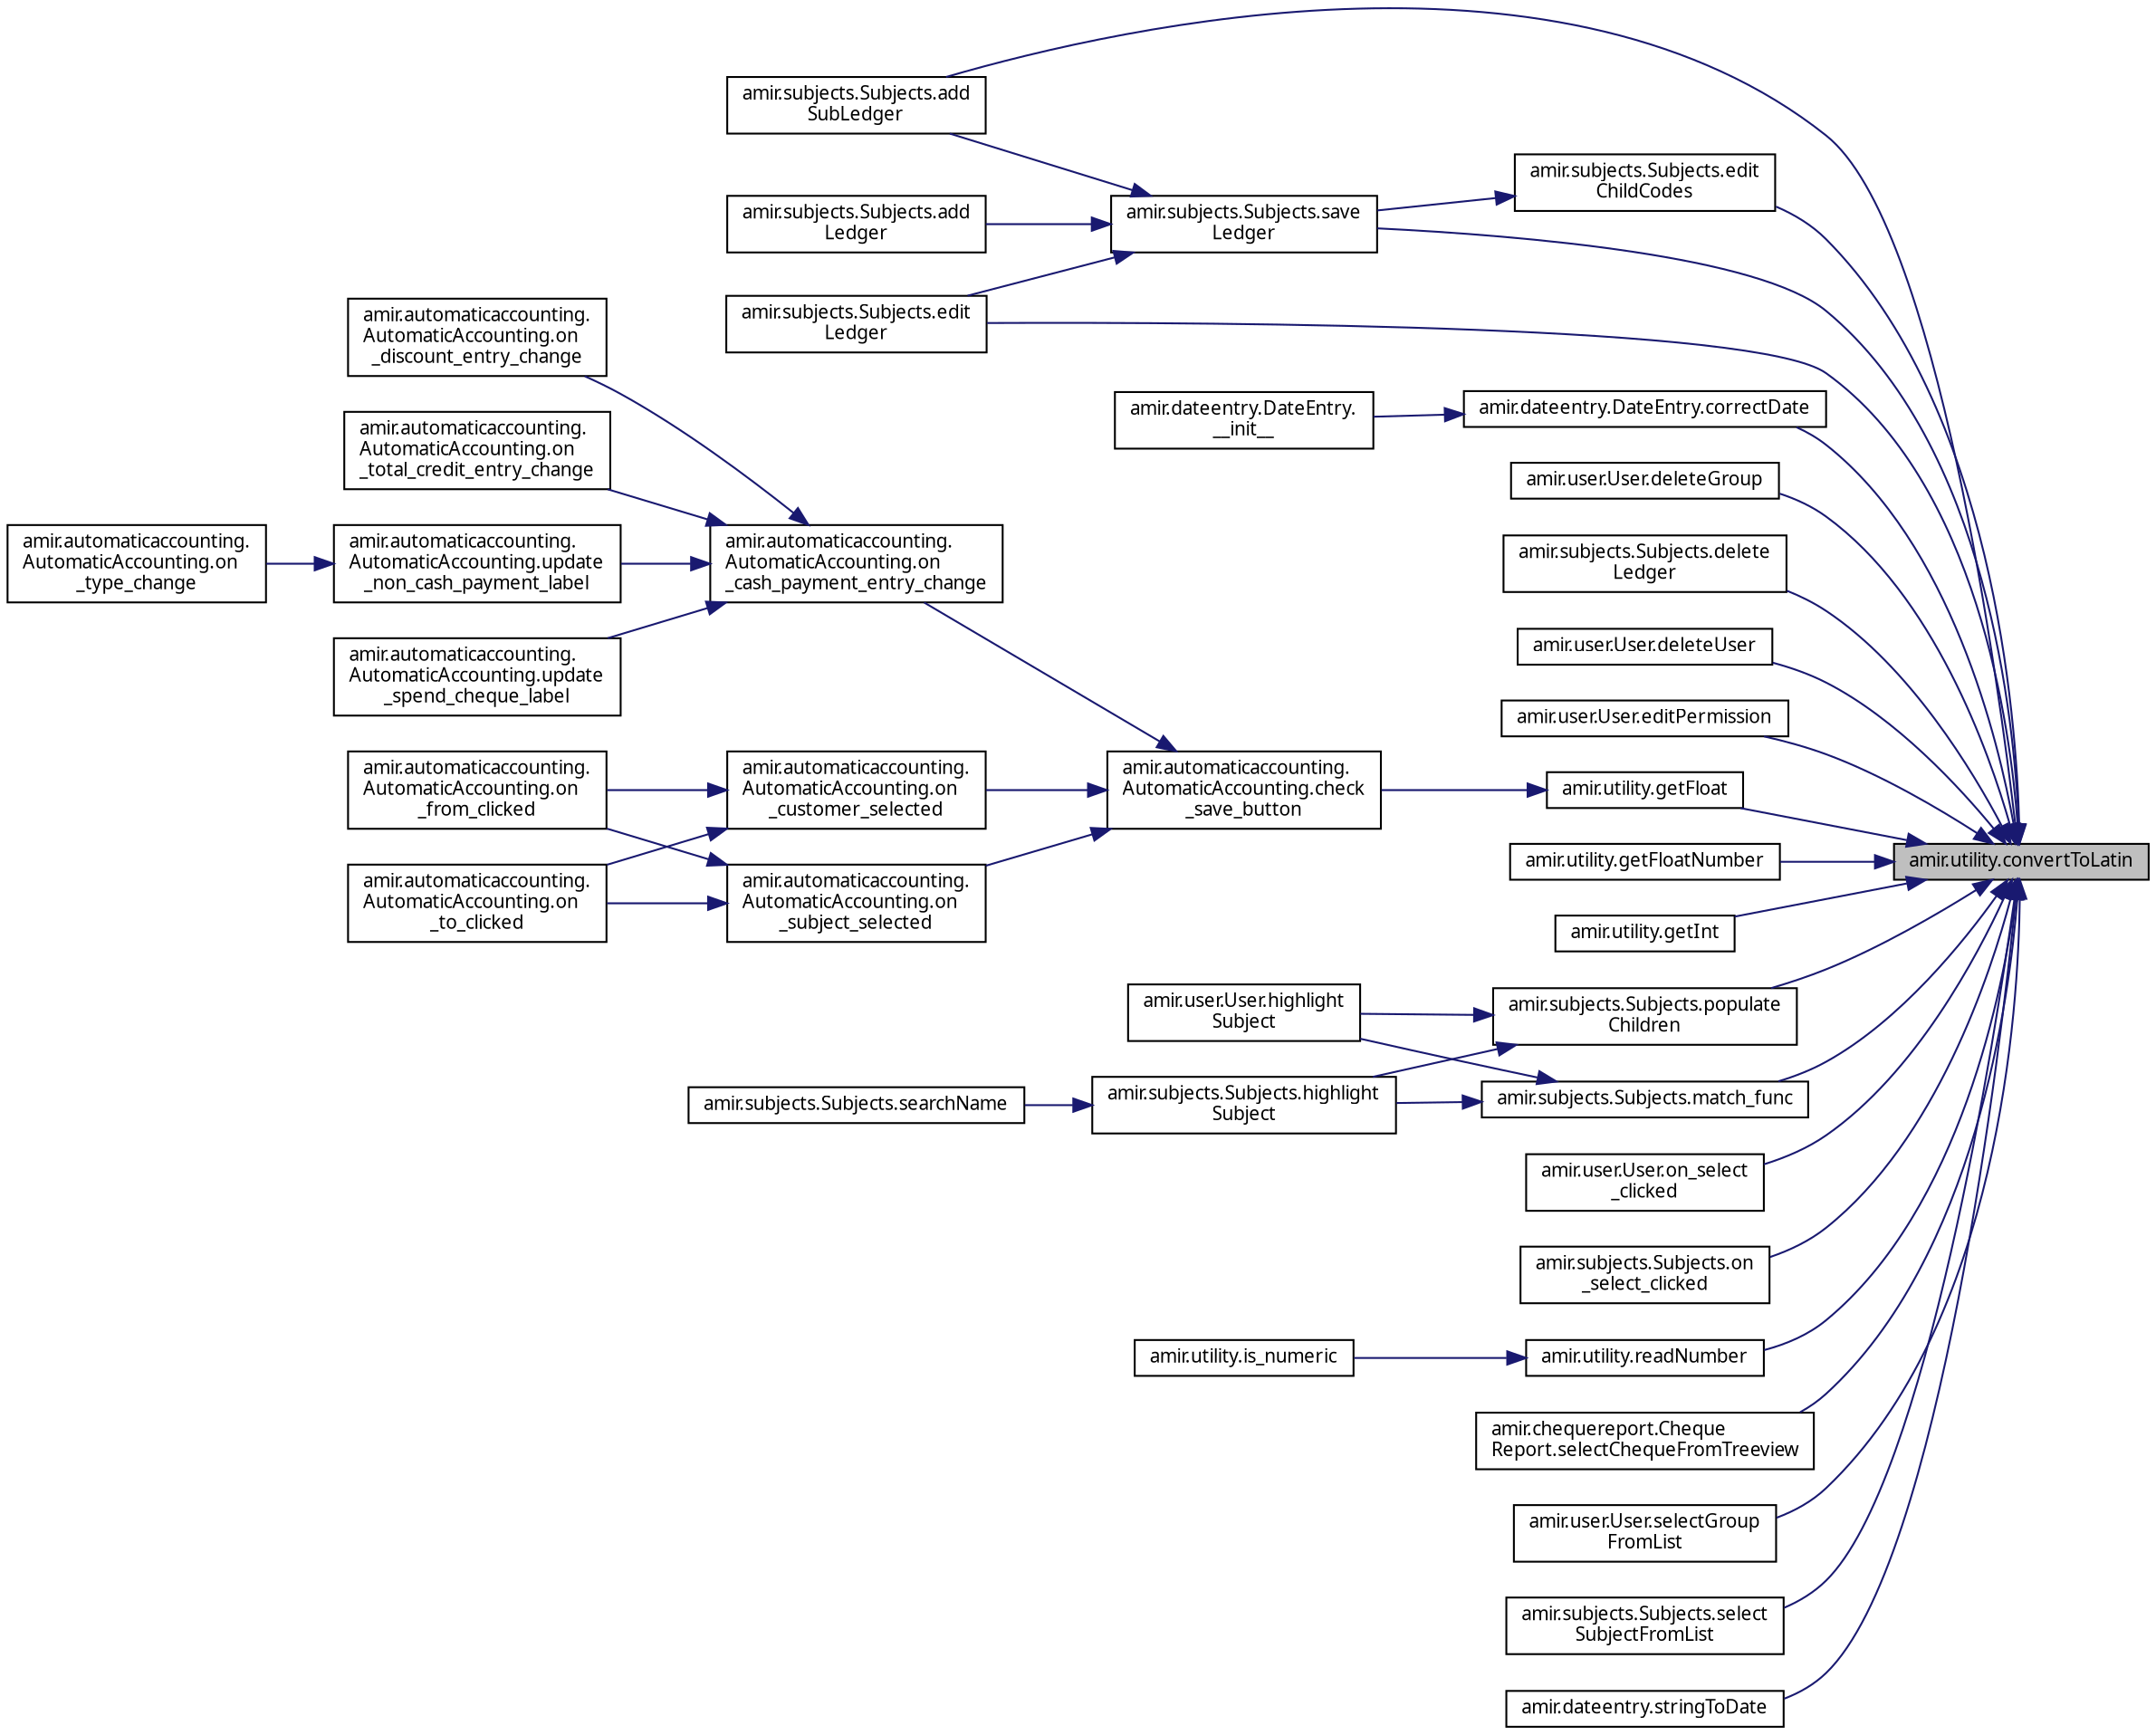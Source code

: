 digraph "amir.utility.convertToLatin"
{
 // LATEX_PDF_SIZE
  edge [fontname="FreeSans.ttf",fontsize="10",labelfontname="FreeSans.ttf",labelfontsize="10"];
  node [fontname="FreeSans.ttf",fontsize="10",shape=record];
  rankdir="RL";
  Node1 [label="amir.utility.convertToLatin",height=0.2,width=0.4,color="black", fillcolor="grey75", style="filled", fontcolor="black",tooltip=" "];
  Node1 -> Node2 [dir="back",color="midnightblue",fontsize="10",style="solid",fontname="FreeSans.ttf"];
  Node2 [label="amir.subjects.Subjects.add\lSubLedger",height=0.2,width=0.4,color="black", fillcolor="white", style="filled",URL="$classamir_1_1subjects_1_1_subjects.html#ab9c5ab67178ed6c026d4b57f1acff304",tooltip=" "];
  Node1 -> Node3 [dir="back",color="midnightblue",fontsize="10",style="solid",fontname="FreeSans.ttf"];
  Node3 [label="amir.dateentry.DateEntry.correctDate",height=0.2,width=0.4,color="black", fillcolor="white", style="filled",URL="$classamir_1_1dateentry_1_1_date_entry.html#aadace8b0f3447de89a35d830751fb4ab",tooltip=" "];
  Node3 -> Node4 [dir="back",color="midnightblue",fontsize="10",style="solid",fontname="FreeSans.ttf"];
  Node4 [label="amir.dateentry.DateEntry.\l__init__",height=0.2,width=0.4,color="black", fillcolor="white", style="filled",URL="$classamir_1_1dateentry_1_1_date_entry.html#a7c57358bce67d5e3f2e563cb333ab405",tooltip=" "];
  Node1 -> Node5 [dir="back",color="midnightblue",fontsize="10",style="solid",fontname="FreeSans.ttf"];
  Node5 [label="amir.user.User.deleteGroup",height=0.2,width=0.4,color="black", fillcolor="white", style="filled",URL="$classamir_1_1user_1_1_user.html#a46e9c4759f338d70370f991a2e70b3d9",tooltip=" "];
  Node1 -> Node6 [dir="back",color="midnightblue",fontsize="10",style="solid",fontname="FreeSans.ttf"];
  Node6 [label="amir.subjects.Subjects.delete\lLedger",height=0.2,width=0.4,color="black", fillcolor="white", style="filled",URL="$classamir_1_1subjects_1_1_subjects.html#a99ae02b2729599de0bd9ebac502cf5d5",tooltip=" "];
  Node1 -> Node7 [dir="back",color="midnightblue",fontsize="10",style="solid",fontname="FreeSans.ttf"];
  Node7 [label="amir.user.User.deleteUser",height=0.2,width=0.4,color="black", fillcolor="white", style="filled",URL="$classamir_1_1user_1_1_user.html#aa84430782203cbb42427a7307410525f",tooltip=" "];
  Node1 -> Node8 [dir="back",color="midnightblue",fontsize="10",style="solid",fontname="FreeSans.ttf"];
  Node8 [label="amir.subjects.Subjects.edit\lChildCodes",height=0.2,width=0.4,color="black", fillcolor="white", style="filled",URL="$classamir_1_1subjects_1_1_subjects.html#aab778eef2683bb155e3685a9b7035af7",tooltip=" "];
  Node8 -> Node9 [dir="back",color="midnightblue",fontsize="10",style="solid",fontname="FreeSans.ttf"];
  Node9 [label="amir.subjects.Subjects.save\lLedger",height=0.2,width=0.4,color="black", fillcolor="white", style="filled",URL="$classamir_1_1subjects_1_1_subjects.html#a743c312c9032712f520cdf99b8dccb9b",tooltip=" "];
  Node9 -> Node10 [dir="back",color="midnightblue",fontsize="10",style="solid",fontname="FreeSans.ttf"];
  Node10 [label="amir.subjects.Subjects.add\lLedger",height=0.2,width=0.4,color="black", fillcolor="white", style="filled",URL="$classamir_1_1subjects_1_1_subjects.html#a4b320d183a659d4766ab6302e6a96938",tooltip=" "];
  Node9 -> Node2 [dir="back",color="midnightblue",fontsize="10",style="solid",fontname="FreeSans.ttf"];
  Node9 -> Node11 [dir="back",color="midnightblue",fontsize="10",style="solid",fontname="FreeSans.ttf"];
  Node11 [label="amir.subjects.Subjects.edit\lLedger",height=0.2,width=0.4,color="black", fillcolor="white", style="filled",URL="$classamir_1_1subjects_1_1_subjects.html#a054cd90efc7c64c02c6418bf06a483b9",tooltip=" "];
  Node1 -> Node11 [dir="back",color="midnightblue",fontsize="10",style="solid",fontname="FreeSans.ttf"];
  Node1 -> Node12 [dir="back",color="midnightblue",fontsize="10",style="solid",fontname="FreeSans.ttf"];
  Node12 [label="amir.user.User.editPermission",height=0.2,width=0.4,color="black", fillcolor="white", style="filled",URL="$classamir_1_1user_1_1_user.html#acfd0cb56255b3200728f12af774881fd",tooltip=" "];
  Node1 -> Node13 [dir="back",color="midnightblue",fontsize="10",style="solid",fontname="FreeSans.ttf"];
  Node13 [label="amir.utility.getFloat",height=0.2,width=0.4,color="black", fillcolor="white", style="filled",URL="$group___utility.html#gab359bca86538a10272824cabaa24430c",tooltip=" "];
  Node13 -> Node14 [dir="back",color="midnightblue",fontsize="10",style="solid",fontname="FreeSans.ttf"];
  Node14 [label="amir.automaticaccounting.\lAutomaticAccounting.check\l_save_button",height=0.2,width=0.4,color="black", fillcolor="white", style="filled",URL="$classamir_1_1automaticaccounting_1_1_automatic_accounting.html#ab4be1bbc1ae8ae31486c2bc8f70d5c34",tooltip=" "];
  Node14 -> Node15 [dir="back",color="midnightblue",fontsize="10",style="solid",fontname="FreeSans.ttf"];
  Node15 [label="amir.automaticaccounting.\lAutomaticAccounting.on\l_cash_payment_entry_change",height=0.2,width=0.4,color="black", fillcolor="white", style="filled",URL="$classamir_1_1automaticaccounting_1_1_automatic_accounting.html#a5fac2f2542e978b9b64ffb709f05964d",tooltip=" "];
  Node15 -> Node16 [dir="back",color="midnightblue",fontsize="10",style="solid",fontname="FreeSans.ttf"];
  Node16 [label="amir.automaticaccounting.\lAutomaticAccounting.on\l_discount_entry_change",height=0.2,width=0.4,color="black", fillcolor="white", style="filled",URL="$classamir_1_1automaticaccounting_1_1_automatic_accounting.html#ac9508acb2d3646e0743cde95924715b6",tooltip=" "];
  Node15 -> Node17 [dir="back",color="midnightblue",fontsize="10",style="solid",fontname="FreeSans.ttf"];
  Node17 [label="amir.automaticaccounting.\lAutomaticAccounting.on\l_total_credit_entry_change",height=0.2,width=0.4,color="black", fillcolor="white", style="filled",URL="$classamir_1_1automaticaccounting_1_1_automatic_accounting.html#ad5c3e392137079651e9e956e525f0347",tooltip=" "];
  Node15 -> Node18 [dir="back",color="midnightblue",fontsize="10",style="solid",fontname="FreeSans.ttf"];
  Node18 [label="amir.automaticaccounting.\lAutomaticAccounting.update\l_non_cash_payment_label",height=0.2,width=0.4,color="black", fillcolor="white", style="filled",URL="$classamir_1_1automaticaccounting_1_1_automatic_accounting.html#a0a408123c67b2ee92f079d52f15f3404",tooltip=" "];
  Node18 -> Node19 [dir="back",color="midnightblue",fontsize="10",style="solid",fontname="FreeSans.ttf"];
  Node19 [label="amir.automaticaccounting.\lAutomaticAccounting.on\l_type_change",height=0.2,width=0.4,color="black", fillcolor="white", style="filled",URL="$classamir_1_1automaticaccounting_1_1_automatic_accounting.html#a85c148880bdff4a3f352d44f376ca718",tooltip=" "];
  Node15 -> Node20 [dir="back",color="midnightblue",fontsize="10",style="solid",fontname="FreeSans.ttf"];
  Node20 [label="amir.automaticaccounting.\lAutomaticAccounting.update\l_spend_cheque_label",height=0.2,width=0.4,color="black", fillcolor="white", style="filled",URL="$classamir_1_1automaticaccounting_1_1_automatic_accounting.html#a666e861555e5cc75638dc80b0c78f403",tooltip=" "];
  Node14 -> Node21 [dir="back",color="midnightblue",fontsize="10",style="solid",fontname="FreeSans.ttf"];
  Node21 [label="amir.automaticaccounting.\lAutomaticAccounting.on\l_customer_selected",height=0.2,width=0.4,color="black", fillcolor="white", style="filled",URL="$classamir_1_1automaticaccounting_1_1_automatic_accounting.html#a22e8b13aba5ba0be1089676152cf7ae3",tooltip=" "];
  Node21 -> Node22 [dir="back",color="midnightblue",fontsize="10",style="solid",fontname="FreeSans.ttf"];
  Node22 [label="amir.automaticaccounting.\lAutomaticAccounting.on\l_from_clicked",height=0.2,width=0.4,color="black", fillcolor="white", style="filled",URL="$classamir_1_1automaticaccounting_1_1_automatic_accounting.html#ad73942cd806a2bf1248aae9eb42941a6",tooltip=" "];
  Node21 -> Node23 [dir="back",color="midnightblue",fontsize="10",style="solid",fontname="FreeSans.ttf"];
  Node23 [label="amir.automaticaccounting.\lAutomaticAccounting.on\l_to_clicked",height=0.2,width=0.4,color="black", fillcolor="white", style="filled",URL="$classamir_1_1automaticaccounting_1_1_automatic_accounting.html#a7def11dacb47163b3f73b33490f1c5e6",tooltip=" "];
  Node14 -> Node24 [dir="back",color="midnightblue",fontsize="10",style="solid",fontname="FreeSans.ttf"];
  Node24 [label="amir.automaticaccounting.\lAutomaticAccounting.on\l_subject_selected",height=0.2,width=0.4,color="black", fillcolor="white", style="filled",URL="$classamir_1_1automaticaccounting_1_1_automatic_accounting.html#a9db3755840b526094ed1d15d2771d73f",tooltip=" "];
  Node24 -> Node22 [dir="back",color="midnightblue",fontsize="10",style="solid",fontname="FreeSans.ttf"];
  Node24 -> Node23 [dir="back",color="midnightblue",fontsize="10",style="solid",fontname="FreeSans.ttf"];
  Node1 -> Node25 [dir="back",color="midnightblue",fontsize="10",style="solid",fontname="FreeSans.ttf"];
  Node25 [label="amir.utility.getFloatNumber",height=0.2,width=0.4,color="black", fillcolor="white", style="filled",URL="$group___utility.html#gaa7dd2ad6df356b30123e845438065a7c",tooltip=" "];
  Node1 -> Node26 [dir="back",color="midnightblue",fontsize="10",style="solid",fontname="FreeSans.ttf"];
  Node26 [label="amir.utility.getInt",height=0.2,width=0.4,color="black", fillcolor="white", style="filled",URL="$group___utility.html#gaf4bfef46f27e95b0812517dbad5ea84b",tooltip=" "];
  Node1 -> Node27 [dir="back",color="midnightblue",fontsize="10",style="solid",fontname="FreeSans.ttf"];
  Node27 [label="amir.subjects.Subjects.match_func",height=0.2,width=0.4,color="black", fillcolor="white", style="filled",URL="$classamir_1_1subjects_1_1_subjects.html#a3180fdf583f0cc0ae8857cdb7be23e40",tooltip=" "];
  Node27 -> Node28 [dir="back",color="midnightblue",fontsize="10",style="solid",fontname="FreeSans.ttf"];
  Node28 [label="amir.user.User.highlight\lSubject",height=0.2,width=0.4,color="black", fillcolor="white", style="filled",URL="$classamir_1_1user_1_1_user.html#a24d031d51a262c27a50e338c1867d736",tooltip=" "];
  Node27 -> Node29 [dir="back",color="midnightblue",fontsize="10",style="solid",fontname="FreeSans.ttf"];
  Node29 [label="amir.subjects.Subjects.highlight\lSubject",height=0.2,width=0.4,color="black", fillcolor="white", style="filled",URL="$classamir_1_1subjects_1_1_subjects.html#ae2de4ce3c5ece97a8bbd16f2d96b04fc",tooltip=" "];
  Node29 -> Node30 [dir="back",color="midnightblue",fontsize="10",style="solid",fontname="FreeSans.ttf"];
  Node30 [label="amir.subjects.Subjects.searchName",height=0.2,width=0.4,color="black", fillcolor="white", style="filled",URL="$classamir_1_1subjects_1_1_subjects.html#a46f05a0eae01ae79918b836537f623c9",tooltip=" "];
  Node1 -> Node31 [dir="back",color="midnightblue",fontsize="10",style="solid",fontname="FreeSans.ttf"];
  Node31 [label="amir.user.User.on_select\l_clicked",height=0.2,width=0.4,color="black", fillcolor="white", style="filled",URL="$classamir_1_1user_1_1_user.html#a07b5f96232fbfdcd6c64583ae56296da",tooltip=" "];
  Node1 -> Node32 [dir="back",color="midnightblue",fontsize="10",style="solid",fontname="FreeSans.ttf"];
  Node32 [label="amir.subjects.Subjects.on\l_select_clicked",height=0.2,width=0.4,color="black", fillcolor="white", style="filled",URL="$classamir_1_1subjects_1_1_subjects.html#ac2ed9b97422a9e2f221232eadd691e9c",tooltip=" "];
  Node1 -> Node33 [dir="back",color="midnightblue",fontsize="10",style="solid",fontname="FreeSans.ttf"];
  Node33 [label="amir.subjects.Subjects.populate\lChildren",height=0.2,width=0.4,color="black", fillcolor="white", style="filled",URL="$classamir_1_1subjects_1_1_subjects.html#a9d7a9f0a68550dc19f47fb5f044fbc96",tooltip=" "];
  Node33 -> Node28 [dir="back",color="midnightblue",fontsize="10",style="solid",fontname="FreeSans.ttf"];
  Node33 -> Node29 [dir="back",color="midnightblue",fontsize="10",style="solid",fontname="FreeSans.ttf"];
  Node1 -> Node34 [dir="back",color="midnightblue",fontsize="10",style="solid",fontname="FreeSans.ttf"];
  Node34 [label="amir.utility.readNumber",height=0.2,width=0.4,color="black", fillcolor="white", style="filled",URL="$group___utility.html#ga21b9923b37da685ff5d3484a10db4f78",tooltip=" "];
  Node34 -> Node35 [dir="back",color="midnightblue",fontsize="10",style="solid",fontname="FreeSans.ttf"];
  Node35 [label="amir.utility.is_numeric",height=0.2,width=0.4,color="black", fillcolor="white", style="filled",URL="$group___utility.html#gad35e17a9d9c97671c79638172806a31f",tooltip=" "];
  Node1 -> Node9 [dir="back",color="midnightblue",fontsize="10",style="solid",fontname="FreeSans.ttf"];
  Node1 -> Node36 [dir="back",color="midnightblue",fontsize="10",style="solid",fontname="FreeSans.ttf"];
  Node36 [label="amir.chequereport.Cheque\lReport.selectChequeFromTreeview",height=0.2,width=0.4,color="black", fillcolor="white", style="filled",URL="$classamir_1_1chequereport_1_1_cheque_report.html#a80b7d4f6732a88140fffabb4c0fcdc35",tooltip=" "];
  Node1 -> Node37 [dir="back",color="midnightblue",fontsize="10",style="solid",fontname="FreeSans.ttf"];
  Node37 [label="amir.user.User.selectGroup\lFromList",height=0.2,width=0.4,color="black", fillcolor="white", style="filled",URL="$classamir_1_1user_1_1_user.html#a4f5f2936065ea5524a4e34354ed4875b",tooltip=" "];
  Node1 -> Node38 [dir="back",color="midnightblue",fontsize="10",style="solid",fontname="FreeSans.ttf"];
  Node38 [label="amir.subjects.Subjects.select\lSubjectFromList",height=0.2,width=0.4,color="black", fillcolor="white", style="filled",URL="$classamir_1_1subjects_1_1_subjects.html#aca461c384998cbb6f22ad9b8e47266b1",tooltip=" "];
  Node1 -> Node39 [dir="back",color="midnightblue",fontsize="10",style="solid",fontname="FreeSans.ttf"];
  Node39 [label="amir.dateentry.stringToDate",height=0.2,width=0.4,color="black", fillcolor="white", style="filled",URL="$group___utility.html#gaeac7434666f92dccedbb09d45b8889f3",tooltip=" "];
}
